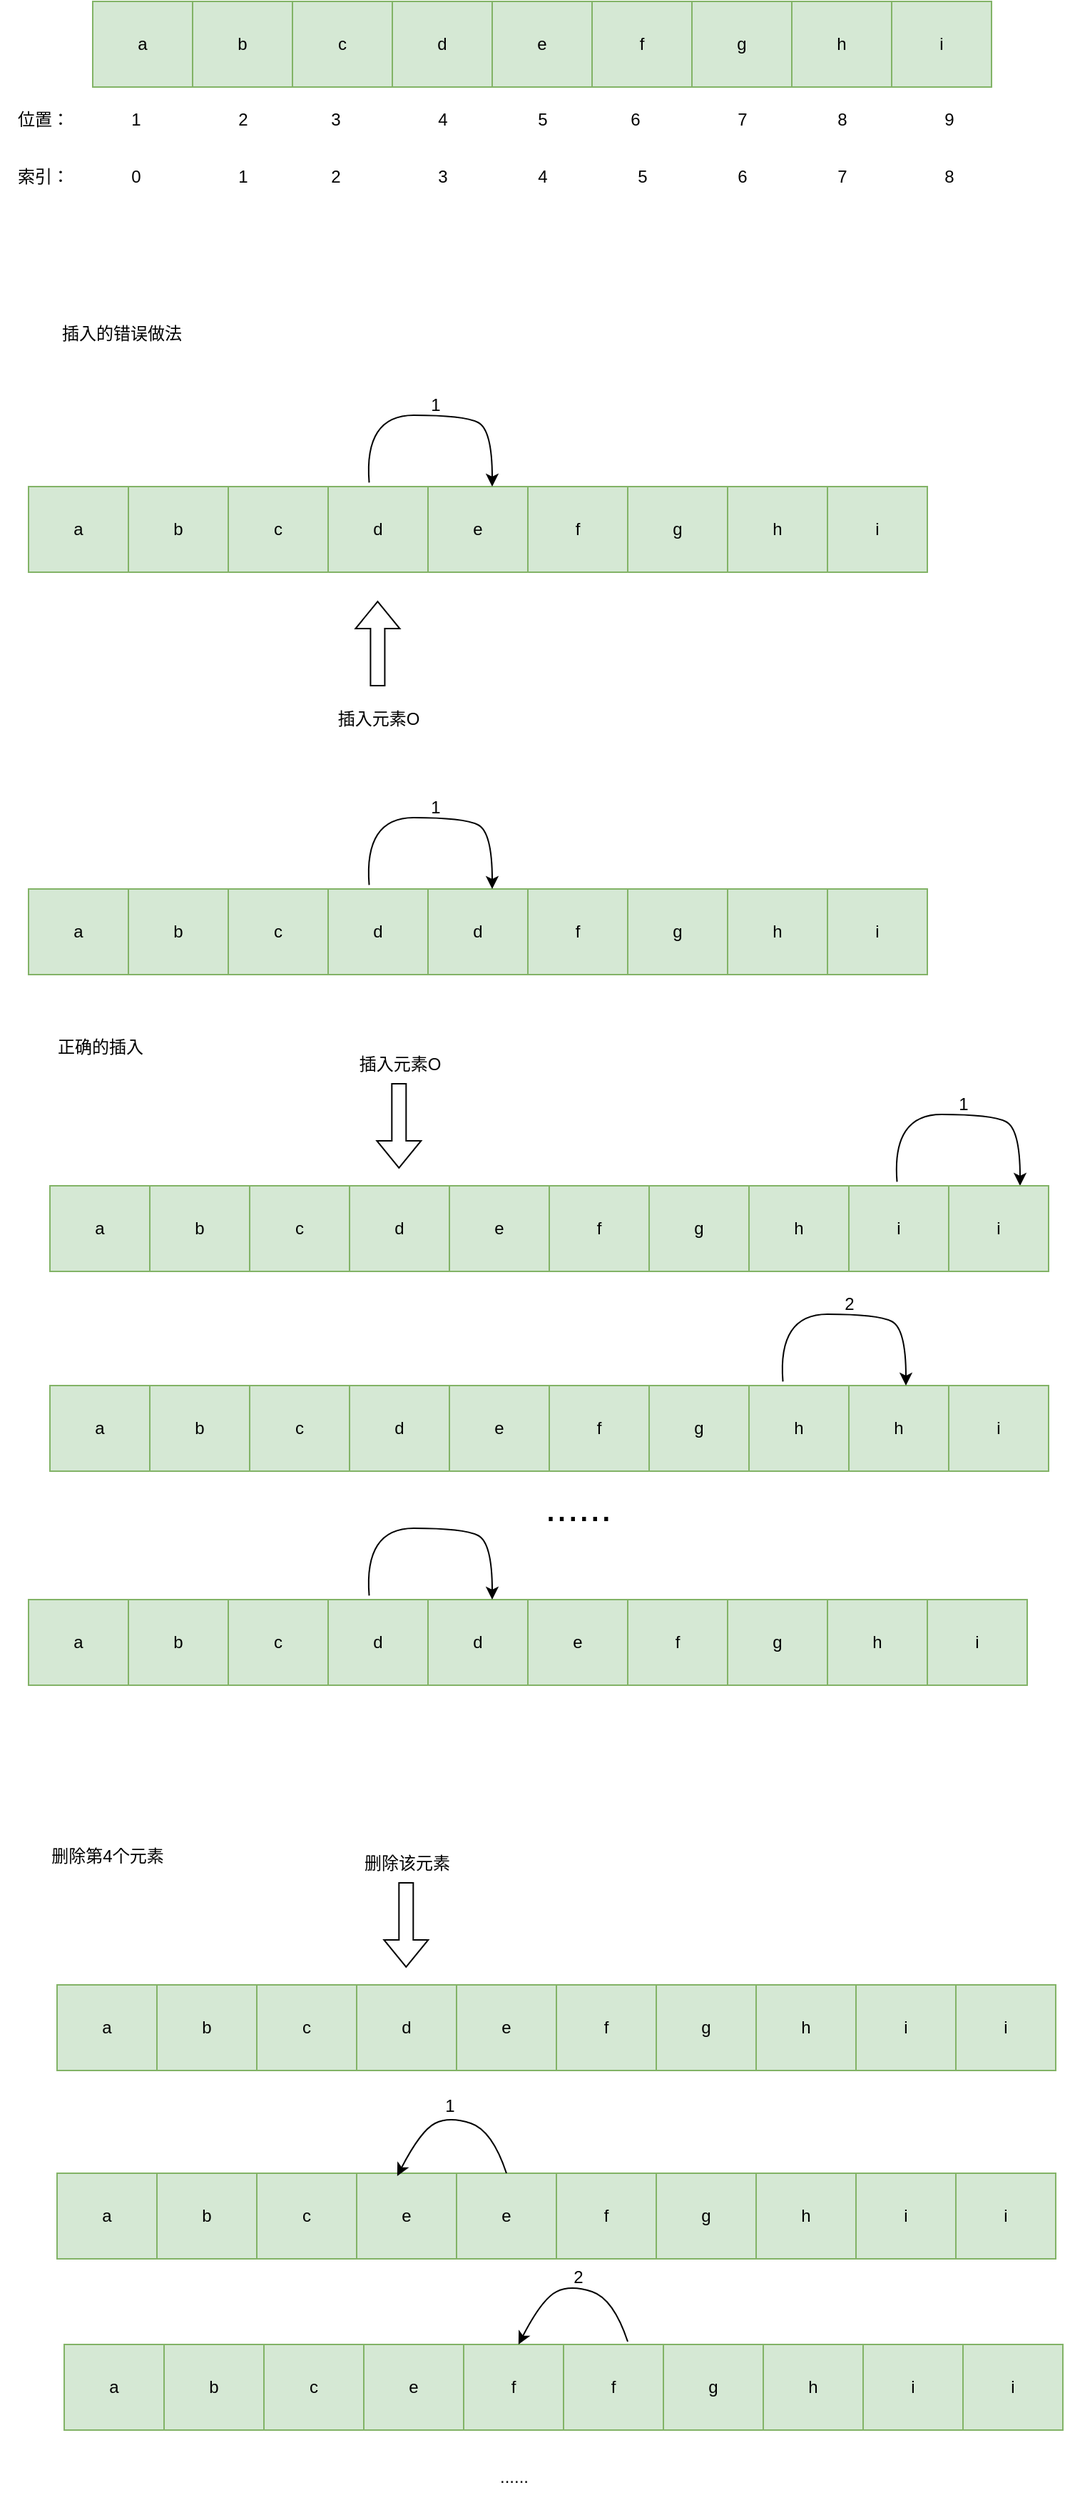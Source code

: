 <mxfile version="24.4.4" type="github">
  <diagram name="第 1 页" id="q4NgbhJ9J9iBgO9fOqsM">
    <mxGraphModel dx="1135" dy="663" grid="1" gridSize="10" guides="1" tooltips="1" connect="1" arrows="0" fold="1" page="1" pageScale="1" pageWidth="827" pageHeight="1169" math="0" shadow="0">
      <root>
        <mxCell id="0" />
        <mxCell id="1" parent="0" />
        <mxCell id="ItIFN_r6jHEzYkfr4Hbo-1" value="" style="rounded=0;whiteSpace=wrap;html=1;" parent="1" vertex="1">
          <mxGeometry x="160" y="330" width="630" height="60" as="geometry" />
        </mxCell>
        <mxCell id="ItIFN_r6jHEzYkfr4Hbo-2" value="a" style="rounded=0;whiteSpace=wrap;html=1;fillColor=#d5e8d4;strokeColor=#82b366;" parent="1" vertex="1">
          <mxGeometry x="160" y="330" width="70" height="60" as="geometry" />
        </mxCell>
        <mxCell id="ItIFN_r6jHEzYkfr4Hbo-5" value="b" style="rounded=0;whiteSpace=wrap;html=1;fillColor=#d5e8d4;strokeColor=#82b366;" parent="1" vertex="1">
          <mxGeometry x="230" y="330" width="70" height="60" as="geometry" />
        </mxCell>
        <mxCell id="ItIFN_r6jHEzYkfr4Hbo-6" value="c" style="rounded=0;whiteSpace=wrap;html=1;fillColor=#d5e8d4;strokeColor=#82b366;" parent="1" vertex="1">
          <mxGeometry x="300" y="330" width="70" height="60" as="geometry" />
        </mxCell>
        <mxCell id="ItIFN_r6jHEzYkfr4Hbo-7" value="d" style="rounded=0;whiteSpace=wrap;html=1;fillColor=#d5e8d4;strokeColor=#82b366;" parent="1" vertex="1">
          <mxGeometry x="370" y="330" width="70" height="60" as="geometry" />
        </mxCell>
        <mxCell id="ItIFN_r6jHEzYkfr4Hbo-8" value="e" style="rounded=0;whiteSpace=wrap;html=1;fillColor=#d5e8d4;strokeColor=#82b366;" parent="1" vertex="1">
          <mxGeometry x="440" y="330" width="70" height="60" as="geometry" />
        </mxCell>
        <mxCell id="ItIFN_r6jHEzYkfr4Hbo-9" value="f" style="rounded=0;whiteSpace=wrap;html=1;fillColor=#d5e8d4;strokeColor=#82b366;" parent="1" vertex="1">
          <mxGeometry x="510" y="330" width="70" height="60" as="geometry" />
        </mxCell>
        <mxCell id="ItIFN_r6jHEzYkfr4Hbo-11" value="g" style="rounded=0;whiteSpace=wrap;html=1;fillColor=#d5e8d4;strokeColor=#82b366;" parent="1" vertex="1">
          <mxGeometry x="580" y="330" width="70" height="60" as="geometry" />
        </mxCell>
        <mxCell id="ItIFN_r6jHEzYkfr4Hbo-12" value="h" style="rounded=0;whiteSpace=wrap;html=1;fillColor=#d5e8d4;strokeColor=#82b366;" parent="1" vertex="1">
          <mxGeometry x="650" y="330" width="70" height="60" as="geometry" />
        </mxCell>
        <mxCell id="ItIFN_r6jHEzYkfr4Hbo-13" value="i" style="rounded=0;whiteSpace=wrap;html=1;fillColor=#d5e8d4;strokeColor=#82b366;" parent="1" vertex="1">
          <mxGeometry x="720" y="330" width="70" height="60" as="geometry" />
        </mxCell>
        <mxCell id="ItIFN_r6jHEzYkfr4Hbo-14" value="位置：" style="text;html=1;align=center;verticalAlign=middle;resizable=0;points=[];autosize=1;strokeColor=none;fillColor=none;" parent="1" vertex="1">
          <mxGeometry x="95" y="398" width="60" height="30" as="geometry" />
        </mxCell>
        <mxCell id="ItIFN_r6jHEzYkfr4Hbo-15" value="1" style="text;html=1;align=center;verticalAlign=middle;resizable=0;points=[];autosize=1;strokeColor=none;fillColor=none;" parent="1" vertex="1">
          <mxGeometry x="175" y="398" width="30" height="30" as="geometry" />
        </mxCell>
        <mxCell id="ItIFN_r6jHEzYkfr4Hbo-16" value="2" style="text;html=1;align=center;verticalAlign=middle;resizable=0;points=[];autosize=1;strokeColor=none;fillColor=none;" parent="1" vertex="1">
          <mxGeometry x="250" y="398" width="30" height="30" as="geometry" />
        </mxCell>
        <mxCell id="ItIFN_r6jHEzYkfr4Hbo-18" value="3" style="text;html=1;align=center;verticalAlign=middle;resizable=0;points=[];autosize=1;strokeColor=none;fillColor=none;" parent="1" vertex="1">
          <mxGeometry x="315" y="398" width="30" height="30" as="geometry" />
        </mxCell>
        <mxCell id="ItIFN_r6jHEzYkfr4Hbo-19" value="4" style="text;html=1;align=center;verticalAlign=middle;resizable=0;points=[];autosize=1;strokeColor=none;fillColor=none;" parent="1" vertex="1">
          <mxGeometry x="390" y="398" width="30" height="30" as="geometry" />
        </mxCell>
        <mxCell id="ItIFN_r6jHEzYkfr4Hbo-20" value="5" style="text;html=1;align=center;verticalAlign=middle;resizable=0;points=[];autosize=1;strokeColor=none;fillColor=none;" parent="1" vertex="1">
          <mxGeometry x="460" y="398" width="30" height="30" as="geometry" />
        </mxCell>
        <mxCell id="ItIFN_r6jHEzYkfr4Hbo-21" value="6" style="text;html=1;align=center;verticalAlign=middle;resizable=0;points=[];autosize=1;strokeColor=none;fillColor=none;" parent="1" vertex="1">
          <mxGeometry x="525" y="398" width="30" height="30" as="geometry" />
        </mxCell>
        <mxCell id="ItIFN_r6jHEzYkfr4Hbo-22" value="7" style="text;html=1;align=center;verticalAlign=middle;resizable=0;points=[];autosize=1;strokeColor=none;fillColor=none;" parent="1" vertex="1">
          <mxGeometry x="600" y="398" width="30" height="30" as="geometry" />
        </mxCell>
        <mxCell id="ItIFN_r6jHEzYkfr4Hbo-23" value="8" style="text;html=1;align=center;verticalAlign=middle;resizable=0;points=[];autosize=1;strokeColor=none;fillColor=none;" parent="1" vertex="1">
          <mxGeometry x="670" y="398" width="30" height="30" as="geometry" />
        </mxCell>
        <mxCell id="ItIFN_r6jHEzYkfr4Hbo-24" value="9" style="text;html=1;align=center;verticalAlign=middle;resizable=0;points=[];autosize=1;strokeColor=none;fillColor=none;" parent="1" vertex="1">
          <mxGeometry x="745" y="398" width="30" height="30" as="geometry" />
        </mxCell>
        <mxCell id="ItIFN_r6jHEzYkfr4Hbo-25" value="索引：" style="text;html=1;align=center;verticalAlign=middle;resizable=0;points=[];autosize=1;strokeColor=none;fillColor=none;" parent="1" vertex="1">
          <mxGeometry x="95" y="438" width="60" height="30" as="geometry" />
        </mxCell>
        <mxCell id="ItIFN_r6jHEzYkfr4Hbo-26" value="0" style="text;html=1;align=center;verticalAlign=middle;resizable=0;points=[];autosize=1;strokeColor=none;fillColor=none;" parent="1" vertex="1">
          <mxGeometry x="175" y="438" width="30" height="30" as="geometry" />
        </mxCell>
        <mxCell id="ItIFN_r6jHEzYkfr4Hbo-27" value="1" style="text;html=1;align=center;verticalAlign=middle;resizable=0;points=[];autosize=1;strokeColor=none;fillColor=none;" parent="1" vertex="1">
          <mxGeometry x="250" y="438" width="30" height="30" as="geometry" />
        </mxCell>
        <mxCell id="ItIFN_r6jHEzYkfr4Hbo-28" value="2" style="text;html=1;align=center;verticalAlign=middle;resizable=0;points=[];autosize=1;strokeColor=none;fillColor=none;" parent="1" vertex="1">
          <mxGeometry x="315" y="438" width="30" height="30" as="geometry" />
        </mxCell>
        <mxCell id="ItIFN_r6jHEzYkfr4Hbo-29" value="3" style="text;html=1;align=center;verticalAlign=middle;resizable=0;points=[];autosize=1;strokeColor=none;fillColor=none;" parent="1" vertex="1">
          <mxGeometry x="390" y="438" width="30" height="30" as="geometry" />
        </mxCell>
        <mxCell id="ItIFN_r6jHEzYkfr4Hbo-30" value="4" style="text;html=1;align=center;verticalAlign=middle;resizable=0;points=[];autosize=1;strokeColor=none;fillColor=none;" parent="1" vertex="1">
          <mxGeometry x="460" y="438" width="30" height="30" as="geometry" />
        </mxCell>
        <mxCell id="ItIFN_r6jHEzYkfr4Hbo-31" value="5" style="text;html=1;align=center;verticalAlign=middle;resizable=0;points=[];autosize=1;strokeColor=none;fillColor=none;" parent="1" vertex="1">
          <mxGeometry x="530" y="438" width="30" height="30" as="geometry" />
        </mxCell>
        <mxCell id="ItIFN_r6jHEzYkfr4Hbo-32" value="6" style="text;html=1;align=center;verticalAlign=middle;resizable=0;points=[];autosize=1;strokeColor=none;fillColor=none;" parent="1" vertex="1">
          <mxGeometry x="600" y="438" width="30" height="30" as="geometry" />
        </mxCell>
        <mxCell id="ItIFN_r6jHEzYkfr4Hbo-33" value="7" style="text;html=1;align=center;verticalAlign=middle;resizable=0;points=[];autosize=1;strokeColor=none;fillColor=none;" parent="1" vertex="1">
          <mxGeometry x="670" y="438" width="30" height="30" as="geometry" />
        </mxCell>
        <mxCell id="ItIFN_r6jHEzYkfr4Hbo-34" value="8" style="text;html=1;align=center;verticalAlign=middle;resizable=0;points=[];autosize=1;strokeColor=none;fillColor=none;" parent="1" vertex="1">
          <mxGeometry x="745" y="438" width="30" height="30" as="geometry" />
        </mxCell>
        <mxCell id="pT73_BhDtUZkkV1C2aNa-1" value="" style="rounded=0;whiteSpace=wrap;html=1;" vertex="1" parent="1">
          <mxGeometry x="115" y="670" width="630" height="60" as="geometry" />
        </mxCell>
        <mxCell id="pT73_BhDtUZkkV1C2aNa-2" value="a" style="rounded=0;whiteSpace=wrap;html=1;fillColor=#d5e8d4;strokeColor=#82b366;" vertex="1" parent="1">
          <mxGeometry x="115" y="670" width="70" height="60" as="geometry" />
        </mxCell>
        <mxCell id="pT73_BhDtUZkkV1C2aNa-3" value="b" style="rounded=0;whiteSpace=wrap;html=1;fillColor=#d5e8d4;strokeColor=#82b366;" vertex="1" parent="1">
          <mxGeometry x="185" y="670" width="70" height="60" as="geometry" />
        </mxCell>
        <mxCell id="pT73_BhDtUZkkV1C2aNa-4" value="c" style="rounded=0;whiteSpace=wrap;html=1;fillColor=#d5e8d4;strokeColor=#82b366;" vertex="1" parent="1">
          <mxGeometry x="255" y="670" width="70" height="60" as="geometry" />
        </mxCell>
        <mxCell id="pT73_BhDtUZkkV1C2aNa-5" value="d" style="rounded=0;whiteSpace=wrap;html=1;fillColor=#d5e8d4;strokeColor=#82b366;" vertex="1" parent="1">
          <mxGeometry x="325" y="670" width="70" height="60" as="geometry" />
        </mxCell>
        <mxCell id="pT73_BhDtUZkkV1C2aNa-6" value="e" style="rounded=0;whiteSpace=wrap;html=1;fillColor=#d5e8d4;strokeColor=#82b366;" vertex="1" parent="1">
          <mxGeometry x="395" y="670" width="70" height="60" as="geometry" />
        </mxCell>
        <mxCell id="pT73_BhDtUZkkV1C2aNa-7" value="f" style="rounded=0;whiteSpace=wrap;html=1;fillColor=#d5e8d4;strokeColor=#82b366;" vertex="1" parent="1">
          <mxGeometry x="465" y="670" width="70" height="60" as="geometry" />
        </mxCell>
        <mxCell id="pT73_BhDtUZkkV1C2aNa-8" value="g" style="rounded=0;whiteSpace=wrap;html=1;fillColor=#d5e8d4;strokeColor=#82b366;" vertex="1" parent="1">
          <mxGeometry x="535" y="670" width="70" height="60" as="geometry" />
        </mxCell>
        <mxCell id="pT73_BhDtUZkkV1C2aNa-9" value="h" style="rounded=0;whiteSpace=wrap;html=1;fillColor=#d5e8d4;strokeColor=#82b366;" vertex="1" parent="1">
          <mxGeometry x="605" y="670" width="70" height="60" as="geometry" />
        </mxCell>
        <mxCell id="pT73_BhDtUZkkV1C2aNa-10" value="i" style="rounded=0;whiteSpace=wrap;html=1;fillColor=#d5e8d4;strokeColor=#82b366;" vertex="1" parent="1">
          <mxGeometry x="675" y="670" width="70" height="60" as="geometry" />
        </mxCell>
        <mxCell id="pT73_BhDtUZkkV1C2aNa-11" value="" style="shape=flexArrow;endArrow=classic;html=1;rounded=0;" edge="1" parent="1">
          <mxGeometry width="50" height="50" relative="1" as="geometry">
            <mxPoint x="359.71" y="810" as="sourcePoint" />
            <mxPoint x="359.71" y="750" as="targetPoint" />
          </mxGeometry>
        </mxCell>
        <mxCell id="pT73_BhDtUZkkV1C2aNa-12" value="插入元素O" style="text;html=1;align=center;verticalAlign=middle;resizable=0;points=[];autosize=1;strokeColor=none;fillColor=none;" vertex="1" parent="1">
          <mxGeometry x="320" y="818" width="80" height="30" as="geometry" />
        </mxCell>
        <mxCell id="pT73_BhDtUZkkV1C2aNa-13" value="" style="curved=1;endArrow=classic;html=1;rounded=0;entryX=0.557;entryY=-0.038;entryDx=0;entryDy=0;entryPerimeter=0;exitX=0.411;exitY=-0.047;exitDx=0;exitDy=0;exitPerimeter=0;" edge="1" parent="1" source="pT73_BhDtUZkkV1C2aNa-5">
          <mxGeometry width="50" height="50" relative="1" as="geometry">
            <mxPoint x="351.01" y="662.28" as="sourcePoint" />
            <mxPoint x="440" y="670" as="targetPoint" />
            <Array as="points">
              <mxPoint x="350" y="620" />
              <mxPoint x="420" y="620" />
              <mxPoint x="440" y="630" />
            </Array>
          </mxGeometry>
        </mxCell>
        <mxCell id="pT73_BhDtUZkkV1C2aNa-14" value="1" style="text;html=1;align=center;verticalAlign=middle;resizable=0;points=[];autosize=1;strokeColor=none;fillColor=none;" vertex="1" parent="1">
          <mxGeometry x="385" y="598" width="30" height="30" as="geometry" />
        </mxCell>
        <mxCell id="pT73_BhDtUZkkV1C2aNa-15" value="" style="rounded=0;whiteSpace=wrap;html=1;" vertex="1" parent="1">
          <mxGeometry x="115" y="952" width="630" height="60" as="geometry" />
        </mxCell>
        <mxCell id="pT73_BhDtUZkkV1C2aNa-16" value="a" style="rounded=0;whiteSpace=wrap;html=1;fillColor=#d5e8d4;strokeColor=#82b366;" vertex="1" parent="1">
          <mxGeometry x="115" y="952" width="70" height="60" as="geometry" />
        </mxCell>
        <mxCell id="pT73_BhDtUZkkV1C2aNa-17" value="b" style="rounded=0;whiteSpace=wrap;html=1;fillColor=#d5e8d4;strokeColor=#82b366;" vertex="1" parent="1">
          <mxGeometry x="185" y="952" width="70" height="60" as="geometry" />
        </mxCell>
        <mxCell id="pT73_BhDtUZkkV1C2aNa-18" value="c" style="rounded=0;whiteSpace=wrap;html=1;fillColor=#d5e8d4;strokeColor=#82b366;" vertex="1" parent="1">
          <mxGeometry x="255" y="952" width="70" height="60" as="geometry" />
        </mxCell>
        <mxCell id="pT73_BhDtUZkkV1C2aNa-19" value="d" style="rounded=0;whiteSpace=wrap;html=1;fillColor=#d5e8d4;strokeColor=#82b366;" vertex="1" parent="1">
          <mxGeometry x="325" y="952" width="70" height="60" as="geometry" />
        </mxCell>
        <mxCell id="pT73_BhDtUZkkV1C2aNa-20" value="d" style="rounded=0;whiteSpace=wrap;html=1;fillColor=#d5e8d4;strokeColor=#82b366;" vertex="1" parent="1">
          <mxGeometry x="395" y="952" width="70" height="60" as="geometry" />
        </mxCell>
        <mxCell id="pT73_BhDtUZkkV1C2aNa-21" value="f" style="rounded=0;whiteSpace=wrap;html=1;fillColor=#d5e8d4;strokeColor=#82b366;" vertex="1" parent="1">
          <mxGeometry x="465" y="952" width="70" height="60" as="geometry" />
        </mxCell>
        <mxCell id="pT73_BhDtUZkkV1C2aNa-22" value="g" style="rounded=0;whiteSpace=wrap;html=1;fillColor=#d5e8d4;strokeColor=#82b366;" vertex="1" parent="1">
          <mxGeometry x="535" y="952" width="70" height="60" as="geometry" />
        </mxCell>
        <mxCell id="pT73_BhDtUZkkV1C2aNa-23" value="h" style="rounded=0;whiteSpace=wrap;html=1;fillColor=#d5e8d4;strokeColor=#82b366;" vertex="1" parent="1">
          <mxGeometry x="605" y="952" width="70" height="60" as="geometry" />
        </mxCell>
        <mxCell id="pT73_BhDtUZkkV1C2aNa-24" value="i" style="rounded=0;whiteSpace=wrap;html=1;fillColor=#d5e8d4;strokeColor=#82b366;" vertex="1" parent="1">
          <mxGeometry x="675" y="952" width="70" height="60" as="geometry" />
        </mxCell>
        <mxCell id="pT73_BhDtUZkkV1C2aNa-25" value="" style="curved=1;endArrow=classic;html=1;rounded=0;entryX=0.557;entryY=-0.038;entryDx=0;entryDy=0;entryPerimeter=0;exitX=0.411;exitY=-0.047;exitDx=0;exitDy=0;exitPerimeter=0;" edge="1" source="pT73_BhDtUZkkV1C2aNa-19" parent="1">
          <mxGeometry width="50" height="50" relative="1" as="geometry">
            <mxPoint x="351.01" y="944.28" as="sourcePoint" />
            <mxPoint x="440" y="952" as="targetPoint" />
            <Array as="points">
              <mxPoint x="350" y="902" />
              <mxPoint x="420" y="902" />
              <mxPoint x="440" y="912" />
            </Array>
          </mxGeometry>
        </mxCell>
        <mxCell id="pT73_BhDtUZkkV1C2aNa-26" value="1" style="text;html=1;align=center;verticalAlign=middle;resizable=0;points=[];autosize=1;strokeColor=none;fillColor=none;" vertex="1" parent="1">
          <mxGeometry x="385" y="880" width="30" height="30" as="geometry" />
        </mxCell>
        <mxCell id="pT73_BhDtUZkkV1C2aNa-29" value="插入的错误做法" style="text;html=1;align=center;verticalAlign=middle;resizable=0;points=[];autosize=1;strokeColor=none;fillColor=none;" vertex="1" parent="1">
          <mxGeometry x="125" y="548" width="110" height="30" as="geometry" />
        </mxCell>
        <mxCell id="pT73_BhDtUZkkV1C2aNa-30" value="&lt;div&gt;正确的插入&lt;/div&gt;&lt;div&gt;&lt;br&gt;&lt;/div&gt;" style="text;html=1;align=center;verticalAlign=middle;resizable=0;points=[];autosize=1;strokeColor=none;fillColor=none;" vertex="1" parent="1">
          <mxGeometry x="125" y="1050" width="80" height="40" as="geometry" />
        </mxCell>
        <mxCell id="pT73_BhDtUZkkV1C2aNa-31" value="" style="rounded=0;whiteSpace=wrap;html=1;" vertex="1" parent="1">
          <mxGeometry x="130" y="1160" width="630" height="60" as="geometry" />
        </mxCell>
        <mxCell id="pT73_BhDtUZkkV1C2aNa-32" value="a" style="rounded=0;whiteSpace=wrap;html=1;fillColor=#d5e8d4;strokeColor=#82b366;" vertex="1" parent="1">
          <mxGeometry x="130" y="1160" width="70" height="60" as="geometry" />
        </mxCell>
        <mxCell id="pT73_BhDtUZkkV1C2aNa-33" value="b" style="rounded=0;whiteSpace=wrap;html=1;fillColor=#d5e8d4;strokeColor=#82b366;" vertex="1" parent="1">
          <mxGeometry x="200" y="1160" width="70" height="60" as="geometry" />
        </mxCell>
        <mxCell id="pT73_BhDtUZkkV1C2aNa-34" value="c" style="rounded=0;whiteSpace=wrap;html=1;fillColor=#d5e8d4;strokeColor=#82b366;" vertex="1" parent="1">
          <mxGeometry x="270" y="1160" width="70" height="60" as="geometry" />
        </mxCell>
        <mxCell id="pT73_BhDtUZkkV1C2aNa-35" value="d" style="rounded=0;whiteSpace=wrap;html=1;fillColor=#d5e8d4;strokeColor=#82b366;" vertex="1" parent="1">
          <mxGeometry x="340" y="1160" width="70" height="60" as="geometry" />
        </mxCell>
        <mxCell id="pT73_BhDtUZkkV1C2aNa-36" value="e" style="rounded=0;whiteSpace=wrap;html=1;fillColor=#d5e8d4;strokeColor=#82b366;" vertex="1" parent="1">
          <mxGeometry x="410" y="1160" width="70" height="60" as="geometry" />
        </mxCell>
        <mxCell id="pT73_BhDtUZkkV1C2aNa-37" value="f" style="rounded=0;whiteSpace=wrap;html=1;fillColor=#d5e8d4;strokeColor=#82b366;" vertex="1" parent="1">
          <mxGeometry x="480" y="1160" width="70" height="60" as="geometry" />
        </mxCell>
        <mxCell id="pT73_BhDtUZkkV1C2aNa-38" value="g" style="rounded=0;whiteSpace=wrap;html=1;fillColor=#d5e8d4;strokeColor=#82b366;" vertex="1" parent="1">
          <mxGeometry x="550" y="1160" width="70" height="60" as="geometry" />
        </mxCell>
        <mxCell id="pT73_BhDtUZkkV1C2aNa-39" value="h" style="rounded=0;whiteSpace=wrap;html=1;fillColor=#d5e8d4;strokeColor=#82b366;" vertex="1" parent="1">
          <mxGeometry x="620" y="1160" width="70" height="60" as="geometry" />
        </mxCell>
        <mxCell id="pT73_BhDtUZkkV1C2aNa-40" value="i" style="rounded=0;whiteSpace=wrap;html=1;fillColor=#d5e8d4;strokeColor=#82b366;" vertex="1" parent="1">
          <mxGeometry x="690" y="1160" width="70" height="60" as="geometry" />
        </mxCell>
        <mxCell id="pT73_BhDtUZkkV1C2aNa-41" value="" style="shape=flexArrow;endArrow=classic;html=1;rounded=0;" edge="1" parent="1">
          <mxGeometry width="50" height="50" relative="1" as="geometry">
            <mxPoint x="374.66" y="1088" as="sourcePoint" />
            <mxPoint x="374.66" y="1148" as="targetPoint" />
          </mxGeometry>
        </mxCell>
        <mxCell id="pT73_BhDtUZkkV1C2aNa-42" value="插入元素O" style="text;html=1;align=center;verticalAlign=middle;resizable=0;points=[];autosize=1;strokeColor=none;fillColor=none;" vertex="1" parent="1">
          <mxGeometry x="335" y="1060" width="80" height="30" as="geometry" />
        </mxCell>
        <mxCell id="pT73_BhDtUZkkV1C2aNa-43" value="" style="curved=1;endArrow=classic;html=1;rounded=0;entryX=0.557;entryY=-0.038;entryDx=0;entryDy=0;entryPerimeter=0;exitX=0.411;exitY=-0.047;exitDx=0;exitDy=0;exitPerimeter=0;" edge="1" parent="1">
          <mxGeometry width="50" height="50" relative="1" as="geometry">
            <mxPoint x="723.77" y="1157.18" as="sourcePoint" />
            <mxPoint x="810" y="1160" as="targetPoint" />
            <Array as="points">
              <mxPoint x="720" y="1110" />
              <mxPoint x="790" y="1110" />
              <mxPoint x="810" y="1120" />
            </Array>
          </mxGeometry>
        </mxCell>
        <mxCell id="pT73_BhDtUZkkV1C2aNa-44" value="i" style="rounded=0;whiteSpace=wrap;html=1;fillColor=#d5e8d4;strokeColor=#82b366;" vertex="1" parent="1">
          <mxGeometry x="760" y="1160" width="70" height="60" as="geometry" />
        </mxCell>
        <mxCell id="pT73_BhDtUZkkV1C2aNa-45" value="1" style="text;html=1;align=center;verticalAlign=middle;resizable=0;points=[];autosize=1;strokeColor=none;fillColor=none;" vertex="1" parent="1">
          <mxGeometry x="755" y="1088" width="30" height="30" as="geometry" />
        </mxCell>
        <mxCell id="pT73_BhDtUZkkV1C2aNa-46" value="" style="rounded=0;whiteSpace=wrap;html=1;" vertex="1" parent="1">
          <mxGeometry x="130" y="1300" width="630" height="60" as="geometry" />
        </mxCell>
        <mxCell id="pT73_BhDtUZkkV1C2aNa-47" value="a" style="rounded=0;whiteSpace=wrap;html=1;fillColor=#d5e8d4;strokeColor=#82b366;" vertex="1" parent="1">
          <mxGeometry x="130" y="1300" width="70" height="60" as="geometry" />
        </mxCell>
        <mxCell id="pT73_BhDtUZkkV1C2aNa-48" value="b" style="rounded=0;whiteSpace=wrap;html=1;fillColor=#d5e8d4;strokeColor=#82b366;" vertex="1" parent="1">
          <mxGeometry x="200" y="1300" width="70" height="60" as="geometry" />
        </mxCell>
        <mxCell id="pT73_BhDtUZkkV1C2aNa-49" value="c" style="rounded=0;whiteSpace=wrap;html=1;fillColor=#d5e8d4;strokeColor=#82b366;" vertex="1" parent="1">
          <mxGeometry x="270" y="1300" width="70" height="60" as="geometry" />
        </mxCell>
        <mxCell id="pT73_BhDtUZkkV1C2aNa-50" value="d" style="rounded=0;whiteSpace=wrap;html=1;fillColor=#d5e8d4;strokeColor=#82b366;" vertex="1" parent="1">
          <mxGeometry x="340" y="1300" width="70" height="60" as="geometry" />
        </mxCell>
        <mxCell id="pT73_BhDtUZkkV1C2aNa-51" value="e" style="rounded=0;whiteSpace=wrap;html=1;fillColor=#d5e8d4;strokeColor=#82b366;" vertex="1" parent="1">
          <mxGeometry x="410" y="1300" width="70" height="60" as="geometry" />
        </mxCell>
        <mxCell id="pT73_BhDtUZkkV1C2aNa-52" value="f" style="rounded=0;whiteSpace=wrap;html=1;fillColor=#d5e8d4;strokeColor=#82b366;" vertex="1" parent="1">
          <mxGeometry x="480" y="1300" width="70" height="60" as="geometry" />
        </mxCell>
        <mxCell id="pT73_BhDtUZkkV1C2aNa-53" value="g" style="rounded=0;whiteSpace=wrap;html=1;fillColor=#d5e8d4;strokeColor=#82b366;" vertex="1" parent="1">
          <mxGeometry x="550" y="1300" width="70" height="60" as="geometry" />
        </mxCell>
        <mxCell id="pT73_BhDtUZkkV1C2aNa-54" value="h" style="rounded=0;whiteSpace=wrap;html=1;fillColor=#d5e8d4;strokeColor=#82b366;" vertex="1" parent="1">
          <mxGeometry x="620" y="1300" width="70" height="60" as="geometry" />
        </mxCell>
        <mxCell id="pT73_BhDtUZkkV1C2aNa-55" value="h" style="rounded=0;whiteSpace=wrap;html=1;fillColor=#d5e8d4;strokeColor=#82b366;" vertex="1" parent="1">
          <mxGeometry x="690" y="1300" width="70" height="60" as="geometry" />
        </mxCell>
        <mxCell id="pT73_BhDtUZkkV1C2aNa-56" value="" style="curved=1;endArrow=classic;html=1;rounded=0;entryX=0.557;entryY=-0.038;entryDx=0;entryDy=0;entryPerimeter=0;exitX=0.411;exitY=-0.047;exitDx=0;exitDy=0;exitPerimeter=0;" edge="1" parent="1">
          <mxGeometry width="50" height="50" relative="1" as="geometry">
            <mxPoint x="643.77" y="1297.18" as="sourcePoint" />
            <mxPoint x="730" y="1300" as="targetPoint" />
            <Array as="points">
              <mxPoint x="640" y="1250" />
              <mxPoint x="710" y="1250" />
              <mxPoint x="730" y="1260" />
            </Array>
          </mxGeometry>
        </mxCell>
        <mxCell id="pT73_BhDtUZkkV1C2aNa-57" value="i" style="rounded=0;whiteSpace=wrap;html=1;fillColor=#d5e8d4;strokeColor=#82b366;" vertex="1" parent="1">
          <mxGeometry x="760" y="1300" width="70" height="60" as="geometry" />
        </mxCell>
        <mxCell id="pT73_BhDtUZkkV1C2aNa-58" value="2" style="text;html=1;align=center;verticalAlign=middle;resizable=0;points=[];autosize=1;strokeColor=none;fillColor=none;" vertex="1" parent="1">
          <mxGeometry x="675" y="1228" width="30" height="30" as="geometry" />
        </mxCell>
        <mxCell id="pT73_BhDtUZkkV1C2aNa-59" value="" style="rounded=0;whiteSpace=wrap;html=1;" vertex="1" parent="1">
          <mxGeometry x="115" y="1450" width="630" height="60" as="geometry" />
        </mxCell>
        <mxCell id="pT73_BhDtUZkkV1C2aNa-60" value="a" style="rounded=0;whiteSpace=wrap;html=1;fillColor=#d5e8d4;strokeColor=#82b366;" vertex="1" parent="1">
          <mxGeometry x="115" y="1450" width="70" height="60" as="geometry" />
        </mxCell>
        <mxCell id="pT73_BhDtUZkkV1C2aNa-61" value="b" style="rounded=0;whiteSpace=wrap;html=1;fillColor=#d5e8d4;strokeColor=#82b366;" vertex="1" parent="1">
          <mxGeometry x="185" y="1450" width="70" height="60" as="geometry" />
        </mxCell>
        <mxCell id="pT73_BhDtUZkkV1C2aNa-62" value="c" style="rounded=0;whiteSpace=wrap;html=1;fillColor=#d5e8d4;strokeColor=#82b366;" vertex="1" parent="1">
          <mxGeometry x="255" y="1450" width="70" height="60" as="geometry" />
        </mxCell>
        <mxCell id="pT73_BhDtUZkkV1C2aNa-63" value="d" style="rounded=0;whiteSpace=wrap;html=1;fillColor=#d5e8d4;strokeColor=#82b366;" vertex="1" parent="1">
          <mxGeometry x="325" y="1450" width="70" height="60" as="geometry" />
        </mxCell>
        <mxCell id="pT73_BhDtUZkkV1C2aNa-64" value="d" style="rounded=0;whiteSpace=wrap;html=1;fillColor=#d5e8d4;strokeColor=#82b366;" vertex="1" parent="1">
          <mxGeometry x="395" y="1450" width="70" height="60" as="geometry" />
        </mxCell>
        <mxCell id="pT73_BhDtUZkkV1C2aNa-65" value="e" style="rounded=0;whiteSpace=wrap;html=1;fillColor=#d5e8d4;strokeColor=#82b366;" vertex="1" parent="1">
          <mxGeometry x="465" y="1450" width="70" height="60" as="geometry" />
        </mxCell>
        <mxCell id="pT73_BhDtUZkkV1C2aNa-66" value="f" style="rounded=0;whiteSpace=wrap;html=1;fillColor=#d5e8d4;strokeColor=#82b366;" vertex="1" parent="1">
          <mxGeometry x="535" y="1450" width="70" height="60" as="geometry" />
        </mxCell>
        <mxCell id="pT73_BhDtUZkkV1C2aNa-67" value="g" style="rounded=0;whiteSpace=wrap;html=1;fillColor=#d5e8d4;strokeColor=#82b366;" vertex="1" parent="1">
          <mxGeometry x="605" y="1450" width="70" height="60" as="geometry" />
        </mxCell>
        <mxCell id="pT73_BhDtUZkkV1C2aNa-68" value="h" style="rounded=0;whiteSpace=wrap;html=1;fillColor=#d5e8d4;strokeColor=#82b366;" vertex="1" parent="1">
          <mxGeometry x="675" y="1450" width="70" height="60" as="geometry" />
        </mxCell>
        <mxCell id="pT73_BhDtUZkkV1C2aNa-69" value="" style="curved=1;endArrow=classic;html=1;rounded=0;entryX=0.557;entryY=-0.038;entryDx=0;entryDy=0;entryPerimeter=0;exitX=0.411;exitY=-0.047;exitDx=0;exitDy=0;exitPerimeter=0;" edge="1" parent="1">
          <mxGeometry width="50" height="50" relative="1" as="geometry">
            <mxPoint x="353.77" y="1447.18" as="sourcePoint" />
            <mxPoint x="440" y="1450" as="targetPoint" />
            <Array as="points">
              <mxPoint x="350" y="1400" />
              <mxPoint x="420" y="1400" />
              <mxPoint x="440" y="1410" />
            </Array>
          </mxGeometry>
        </mxCell>
        <mxCell id="pT73_BhDtUZkkV1C2aNa-70" value="i" style="rounded=0;whiteSpace=wrap;html=1;fillColor=#d5e8d4;strokeColor=#82b366;" vertex="1" parent="1">
          <mxGeometry x="745" y="1450" width="70" height="60" as="geometry" />
        </mxCell>
        <mxCell id="pT73_BhDtUZkkV1C2aNa-72" value="&lt;font style=&quot;font-size: 28px;&quot;&gt;......&lt;/font&gt;" style="text;html=1;align=center;verticalAlign=middle;resizable=0;points=[];autosize=1;strokeColor=none;fillColor=none;" vertex="1" parent="1">
          <mxGeometry x="465" y="1360" width="70" height="50" as="geometry" />
        </mxCell>
        <mxCell id="pT73_BhDtUZkkV1C2aNa-73" value="删除第4个元素" style="text;html=1;align=center;verticalAlign=middle;resizable=0;points=[];autosize=1;strokeColor=none;fillColor=none;" vertex="1" parent="1">
          <mxGeometry x="120" y="1615" width="100" height="30" as="geometry" />
        </mxCell>
        <mxCell id="pT73_BhDtUZkkV1C2aNa-74" value="" style="rounded=0;whiteSpace=wrap;html=1;" vertex="1" parent="1">
          <mxGeometry x="135" y="1720" width="630" height="60" as="geometry" />
        </mxCell>
        <mxCell id="pT73_BhDtUZkkV1C2aNa-75" value="a" style="rounded=0;whiteSpace=wrap;html=1;fillColor=#d5e8d4;strokeColor=#82b366;" vertex="1" parent="1">
          <mxGeometry x="135" y="1720" width="70" height="60" as="geometry" />
        </mxCell>
        <mxCell id="pT73_BhDtUZkkV1C2aNa-76" value="b" style="rounded=0;whiteSpace=wrap;html=1;fillColor=#d5e8d4;strokeColor=#82b366;" vertex="1" parent="1">
          <mxGeometry x="205" y="1720" width="70" height="60" as="geometry" />
        </mxCell>
        <mxCell id="pT73_BhDtUZkkV1C2aNa-77" value="c" style="rounded=0;whiteSpace=wrap;html=1;fillColor=#d5e8d4;strokeColor=#82b366;" vertex="1" parent="1">
          <mxGeometry x="275" y="1720" width="70" height="60" as="geometry" />
        </mxCell>
        <mxCell id="pT73_BhDtUZkkV1C2aNa-78" value="d" style="rounded=0;whiteSpace=wrap;html=1;fillColor=#d5e8d4;strokeColor=#82b366;" vertex="1" parent="1">
          <mxGeometry x="345" y="1720" width="70" height="60" as="geometry" />
        </mxCell>
        <mxCell id="pT73_BhDtUZkkV1C2aNa-79" value="e" style="rounded=0;whiteSpace=wrap;html=1;fillColor=#d5e8d4;strokeColor=#82b366;" vertex="1" parent="1">
          <mxGeometry x="415" y="1720" width="70" height="60" as="geometry" />
        </mxCell>
        <mxCell id="pT73_BhDtUZkkV1C2aNa-80" value="f" style="rounded=0;whiteSpace=wrap;html=1;fillColor=#d5e8d4;strokeColor=#82b366;" vertex="1" parent="1">
          <mxGeometry x="485" y="1720" width="70" height="60" as="geometry" />
        </mxCell>
        <mxCell id="pT73_BhDtUZkkV1C2aNa-81" value="g" style="rounded=0;whiteSpace=wrap;html=1;fillColor=#d5e8d4;strokeColor=#82b366;" vertex="1" parent="1">
          <mxGeometry x="555" y="1720" width="70" height="60" as="geometry" />
        </mxCell>
        <mxCell id="pT73_BhDtUZkkV1C2aNa-82" value="h" style="rounded=0;whiteSpace=wrap;html=1;fillColor=#d5e8d4;strokeColor=#82b366;" vertex="1" parent="1">
          <mxGeometry x="625" y="1720" width="70" height="60" as="geometry" />
        </mxCell>
        <mxCell id="pT73_BhDtUZkkV1C2aNa-83" value="i" style="rounded=0;whiteSpace=wrap;html=1;fillColor=#d5e8d4;strokeColor=#82b366;" vertex="1" parent="1">
          <mxGeometry x="695" y="1720" width="70" height="60" as="geometry" />
        </mxCell>
        <mxCell id="pT73_BhDtUZkkV1C2aNa-84" value="" style="shape=flexArrow;endArrow=classic;html=1;rounded=0;" edge="1" parent="1">
          <mxGeometry width="50" height="50" relative="1" as="geometry">
            <mxPoint x="379.66" y="1648" as="sourcePoint" />
            <mxPoint x="379.66" y="1708" as="targetPoint" />
          </mxGeometry>
        </mxCell>
        <mxCell id="pT73_BhDtUZkkV1C2aNa-85" value="删除该元素" style="text;html=1;align=center;verticalAlign=middle;resizable=0;points=[];autosize=1;strokeColor=none;fillColor=none;" vertex="1" parent="1">
          <mxGeometry x="340" y="1620" width="80" height="30" as="geometry" />
        </mxCell>
        <mxCell id="pT73_BhDtUZkkV1C2aNa-87" value="i" style="rounded=0;whiteSpace=wrap;html=1;fillColor=#d5e8d4;strokeColor=#82b366;" vertex="1" parent="1">
          <mxGeometry x="765" y="1720" width="70" height="60" as="geometry" />
        </mxCell>
        <mxCell id="pT73_BhDtUZkkV1C2aNa-89" value="" style="rounded=0;whiteSpace=wrap;html=1;" vertex="1" parent="1">
          <mxGeometry x="135" y="1852" width="630" height="60" as="geometry" />
        </mxCell>
        <mxCell id="pT73_BhDtUZkkV1C2aNa-90" value="a" style="rounded=0;whiteSpace=wrap;html=1;fillColor=#d5e8d4;strokeColor=#82b366;" vertex="1" parent="1">
          <mxGeometry x="135" y="1852" width="70" height="60" as="geometry" />
        </mxCell>
        <mxCell id="pT73_BhDtUZkkV1C2aNa-91" value="b" style="rounded=0;whiteSpace=wrap;html=1;fillColor=#d5e8d4;strokeColor=#82b366;" vertex="1" parent="1">
          <mxGeometry x="205" y="1852" width="70" height="60" as="geometry" />
        </mxCell>
        <mxCell id="pT73_BhDtUZkkV1C2aNa-92" value="c" style="rounded=0;whiteSpace=wrap;html=1;fillColor=#d5e8d4;strokeColor=#82b366;" vertex="1" parent="1">
          <mxGeometry x="275" y="1852" width="70" height="60" as="geometry" />
        </mxCell>
        <mxCell id="pT73_BhDtUZkkV1C2aNa-93" value="e" style="rounded=0;whiteSpace=wrap;html=1;fillColor=#d5e8d4;strokeColor=#82b366;" vertex="1" parent="1">
          <mxGeometry x="345" y="1852" width="70" height="60" as="geometry" />
        </mxCell>
        <mxCell id="pT73_BhDtUZkkV1C2aNa-94" value="e" style="rounded=0;whiteSpace=wrap;html=1;fillColor=#d5e8d4;strokeColor=#82b366;" vertex="1" parent="1">
          <mxGeometry x="415" y="1852" width="70" height="60" as="geometry" />
        </mxCell>
        <mxCell id="pT73_BhDtUZkkV1C2aNa-95" value="f" style="rounded=0;whiteSpace=wrap;html=1;fillColor=#d5e8d4;strokeColor=#82b366;" vertex="1" parent="1">
          <mxGeometry x="485" y="1852" width="70" height="60" as="geometry" />
        </mxCell>
        <mxCell id="pT73_BhDtUZkkV1C2aNa-96" value="g" style="rounded=0;whiteSpace=wrap;html=1;fillColor=#d5e8d4;strokeColor=#82b366;" vertex="1" parent="1">
          <mxGeometry x="555" y="1852" width="70" height="60" as="geometry" />
        </mxCell>
        <mxCell id="pT73_BhDtUZkkV1C2aNa-97" value="h" style="rounded=0;whiteSpace=wrap;html=1;fillColor=#d5e8d4;strokeColor=#82b366;" vertex="1" parent="1">
          <mxGeometry x="625" y="1852" width="70" height="60" as="geometry" />
        </mxCell>
        <mxCell id="pT73_BhDtUZkkV1C2aNa-98" value="i" style="rounded=0;whiteSpace=wrap;html=1;fillColor=#d5e8d4;strokeColor=#82b366;" vertex="1" parent="1">
          <mxGeometry x="695" y="1852" width="70" height="60" as="geometry" />
        </mxCell>
        <mxCell id="pT73_BhDtUZkkV1C2aNa-99" value="i" style="rounded=0;whiteSpace=wrap;html=1;fillColor=#d5e8d4;strokeColor=#82b366;" vertex="1" parent="1">
          <mxGeometry x="765" y="1852" width="70" height="60" as="geometry" />
        </mxCell>
        <mxCell id="pT73_BhDtUZkkV1C2aNa-100" value="" style="curved=1;endArrow=classic;html=1;rounded=0;entryX=0.406;entryY=0.033;entryDx=0;entryDy=0;entryPerimeter=0;" edge="1" parent="1" target="pT73_BhDtUZkkV1C2aNa-93">
          <mxGeometry width="50" height="50" relative="1" as="geometry">
            <mxPoint x="450" y="1852" as="sourcePoint" />
            <mxPoint x="500" y="1802" as="targetPoint" />
            <Array as="points">
              <mxPoint x="440" y="1822" />
              <mxPoint x="410" y="1812" />
              <mxPoint x="390" y="1822" />
            </Array>
          </mxGeometry>
        </mxCell>
        <mxCell id="pT73_BhDtUZkkV1C2aNa-101" value="" style="rounded=0;whiteSpace=wrap;html=1;" vertex="1" parent="1">
          <mxGeometry x="140" y="1972" width="630" height="60" as="geometry" />
        </mxCell>
        <mxCell id="pT73_BhDtUZkkV1C2aNa-102" value="a" style="rounded=0;whiteSpace=wrap;html=1;fillColor=#d5e8d4;strokeColor=#82b366;" vertex="1" parent="1">
          <mxGeometry x="140" y="1972" width="70" height="60" as="geometry" />
        </mxCell>
        <mxCell id="pT73_BhDtUZkkV1C2aNa-103" value="b" style="rounded=0;whiteSpace=wrap;html=1;fillColor=#d5e8d4;strokeColor=#82b366;" vertex="1" parent="1">
          <mxGeometry x="210" y="1972" width="70" height="60" as="geometry" />
        </mxCell>
        <mxCell id="pT73_BhDtUZkkV1C2aNa-104" value="c" style="rounded=0;whiteSpace=wrap;html=1;fillColor=#d5e8d4;strokeColor=#82b366;" vertex="1" parent="1">
          <mxGeometry x="280" y="1972" width="70" height="60" as="geometry" />
        </mxCell>
        <mxCell id="pT73_BhDtUZkkV1C2aNa-105" value="e" style="rounded=0;whiteSpace=wrap;html=1;fillColor=#d5e8d4;strokeColor=#82b366;" vertex="1" parent="1">
          <mxGeometry x="350" y="1972" width="70" height="60" as="geometry" />
        </mxCell>
        <mxCell id="pT73_BhDtUZkkV1C2aNa-106" value="f" style="rounded=0;whiteSpace=wrap;html=1;fillColor=#d5e8d4;strokeColor=#82b366;" vertex="1" parent="1">
          <mxGeometry x="420" y="1972" width="70" height="60" as="geometry" />
        </mxCell>
        <mxCell id="pT73_BhDtUZkkV1C2aNa-107" value="f" style="rounded=0;whiteSpace=wrap;html=1;fillColor=#d5e8d4;strokeColor=#82b366;" vertex="1" parent="1">
          <mxGeometry x="490" y="1972" width="70" height="60" as="geometry" />
        </mxCell>
        <mxCell id="pT73_BhDtUZkkV1C2aNa-108" value="g" style="rounded=0;whiteSpace=wrap;html=1;fillColor=#d5e8d4;strokeColor=#82b366;" vertex="1" parent="1">
          <mxGeometry x="560" y="1972" width="70" height="60" as="geometry" />
        </mxCell>
        <mxCell id="pT73_BhDtUZkkV1C2aNa-109" value="h" style="rounded=0;whiteSpace=wrap;html=1;fillColor=#d5e8d4;strokeColor=#82b366;" vertex="1" parent="1">
          <mxGeometry x="630" y="1972" width="70" height="60" as="geometry" />
        </mxCell>
        <mxCell id="pT73_BhDtUZkkV1C2aNa-110" value="i" style="rounded=0;whiteSpace=wrap;html=1;fillColor=#d5e8d4;strokeColor=#82b366;" vertex="1" parent="1">
          <mxGeometry x="700" y="1972" width="70" height="60" as="geometry" />
        </mxCell>
        <mxCell id="pT73_BhDtUZkkV1C2aNa-111" value="i" style="rounded=0;whiteSpace=wrap;html=1;fillColor=#d5e8d4;strokeColor=#82b366;" vertex="1" parent="1">
          <mxGeometry x="770" y="1972" width="70" height="60" as="geometry" />
        </mxCell>
        <mxCell id="pT73_BhDtUZkkV1C2aNa-112" value="" style="curved=1;endArrow=classic;html=1;rounded=0;entryX=0.406;entryY=0.033;entryDx=0;entryDy=0;entryPerimeter=0;" edge="1" parent="1">
          <mxGeometry width="50" height="50" relative="1" as="geometry">
            <mxPoint x="535" y="1970.02" as="sourcePoint" />
            <mxPoint x="458.42" y="1972.0" as="targetPoint" />
            <Array as="points">
              <mxPoint x="525" y="1940.02" />
              <mxPoint x="495" y="1930.02" />
              <mxPoint x="475" y="1940.02" />
            </Array>
          </mxGeometry>
        </mxCell>
        <mxCell id="pT73_BhDtUZkkV1C2aNa-113" value="1" style="text;html=1;align=center;verticalAlign=middle;resizable=0;points=[];autosize=1;strokeColor=none;fillColor=none;" vertex="1" parent="1">
          <mxGeometry x="395" y="1790" width="30" height="30" as="geometry" />
        </mxCell>
        <mxCell id="pT73_BhDtUZkkV1C2aNa-114" value="2" style="text;html=1;align=center;verticalAlign=middle;resizable=0;points=[];autosize=1;strokeColor=none;fillColor=none;" vertex="1" parent="1">
          <mxGeometry x="485" y="1910" width="30" height="30" as="geometry" />
        </mxCell>
        <mxCell id="pT73_BhDtUZkkV1C2aNa-115" value="......" style="text;html=1;align=center;verticalAlign=middle;resizable=0;points=[];autosize=1;strokeColor=none;fillColor=none;" vertex="1" parent="1">
          <mxGeometry x="435" y="2050" width="40" height="30" as="geometry" />
        </mxCell>
      </root>
    </mxGraphModel>
  </diagram>
</mxfile>
